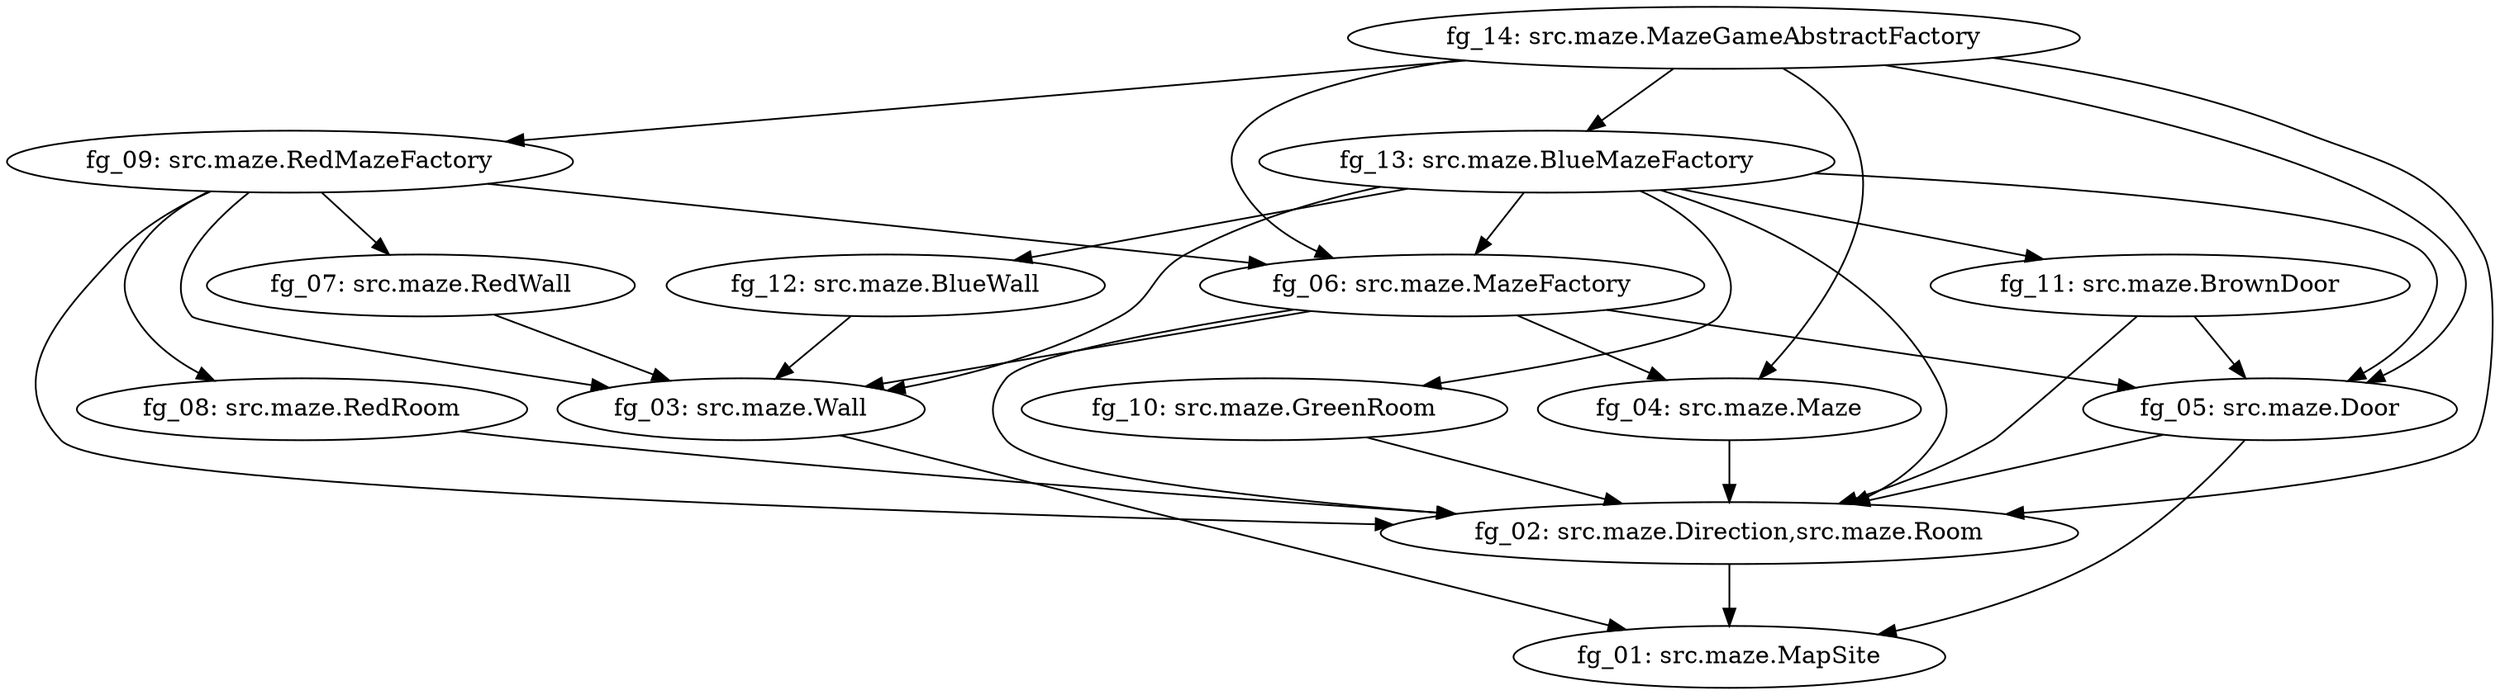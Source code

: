 digraph G { 
"fg_02: src.maze.Direction,src.maze.Room" -> "fg_01: src.maze.MapSite"; 
"fg_03: src.maze.Wall" -> "fg_01: src.maze.MapSite"; 
"fg_04: src.maze.Maze" -> "fg_02: src.maze.Direction,src.maze.Room"; 
"fg_05: src.maze.Door" -> "fg_01: src.maze.MapSite"; 
"fg_05: src.maze.Door" -> "fg_02: src.maze.Direction,src.maze.Room"; 
"fg_06: src.maze.MazeFactory" -> "fg_04: src.maze.Maze"; 
"fg_06: src.maze.MazeFactory" -> "fg_05: src.maze.Door"; 
"fg_06: src.maze.MazeFactory" -> "fg_03: src.maze.Wall"; 
"fg_06: src.maze.MazeFactory" -> "fg_02: src.maze.Direction,src.maze.Room"; 
"fg_07: src.maze.RedWall" -> "fg_03: src.maze.Wall"; 
"fg_08: src.maze.RedRoom" -> "fg_02: src.maze.Direction,src.maze.Room"; 
"fg_09: src.maze.RedMazeFactory" -> "fg_06: src.maze.MazeFactory"; 
"fg_09: src.maze.RedMazeFactory" -> "fg_07: src.maze.RedWall"; 
"fg_09: src.maze.RedMazeFactory" -> "fg_03: src.maze.Wall"; 
"fg_09: src.maze.RedMazeFactory" -> "fg_08: src.maze.RedRoom"; 
"fg_09: src.maze.RedMazeFactory" -> "fg_02: src.maze.Direction,src.maze.Room"; 
"fg_10: src.maze.GreenRoom" -> "fg_02: src.maze.Direction,src.maze.Room"; 
"fg_11: src.maze.BrownDoor" -> "fg_05: src.maze.Door"; 
"fg_11: src.maze.BrownDoor" -> "fg_02: src.maze.Direction,src.maze.Room"; 
"fg_12: src.maze.BlueWall" -> "fg_03: src.maze.Wall"; 
"fg_13: src.maze.BlueMazeFactory" -> "fg_05: src.maze.Door"; 
"fg_13: src.maze.BlueMazeFactory" -> "fg_06: src.maze.MazeFactory"; 
"fg_13: src.maze.BlueMazeFactory" -> "fg_03: src.maze.Wall"; 
"fg_13: src.maze.BlueMazeFactory" -> "fg_11: src.maze.BrownDoor"; 
"fg_13: src.maze.BlueMazeFactory" -> "fg_02: src.maze.Direction,src.maze.Room"; 
"fg_13: src.maze.BlueMazeFactory" -> "fg_10: src.maze.GreenRoom"; 
"fg_13: src.maze.BlueMazeFactory" -> "fg_12: src.maze.BlueWall"; 
"fg_14: src.maze.MazeGameAbstractFactory" -> "fg_04: src.maze.Maze"; 
"fg_14: src.maze.MazeGameAbstractFactory" -> "fg_09: src.maze.RedMazeFactory"; 
"fg_14: src.maze.MazeGameAbstractFactory" -> "fg_05: src.maze.Door"; 
"fg_14: src.maze.MazeGameAbstractFactory" -> "fg_06: src.maze.MazeFactory"; 
"fg_14: src.maze.MazeGameAbstractFactory" -> "fg_13: src.maze.BlueMazeFactory"; 
"fg_14: src.maze.MazeGameAbstractFactory" -> "fg_02: src.maze.Direction,src.maze.Room"; 
}
